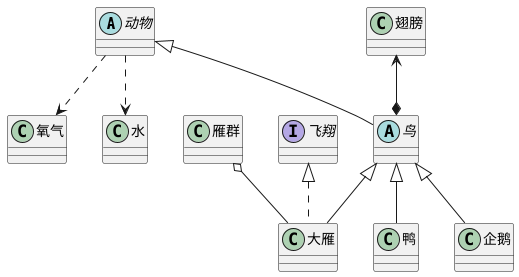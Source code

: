 @startuml
'https://plantuml.com/class-diagram

' 依赖关系
动物 ..> 氧气
动物 ..> 水

'组合关系（合成关系）
翅膀 <--* 鸟

'聚合关系
雁群 o-- 大雁

interface 飞翔{
}

abstract class 动物{
}

abstract class 鸟 extends 动物{
}

class 大雁 extends 鸟 implements 飞翔{
}

class 鸭 extends 鸟{
}

class 企鹅 extends 鸟{
}


@enduml